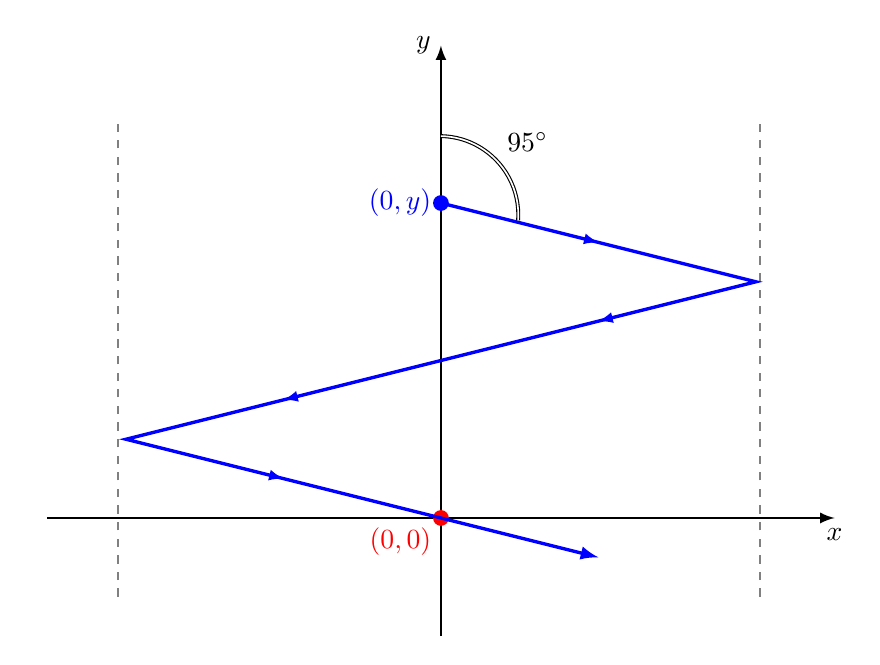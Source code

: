 \tikzstyle{line} = [draw,gray,thick]
\tikzstyle{arrow} = [->,>=latex,thick]
\begin{tikzpicture}[scale=1]

%\draw[gray] (0,0) grid (12,15);

\draw[arrow,black] (-5,0)--(5,0) node[below]{$x$};
\draw[arrow,black] (0,-1.5)--(0,6) node[left]{$y$};

\node[below left,red] at (0,0) {$(0,0)$};

\fill[red] (0,0) circle (0.1);

\fill[blue] (0,4) circle (0.1) node[left] {$(0,y)$};

% Arrows
\draw[->,>=latex,blue,thick] (0,4)--++(2,-0.5);
\draw[->,>=latex,blue,thick] (4,3)--++(-2,-0.5);
\draw[->,>=latex,blue, thick] (0,2)--++(-2,-0.5);
\draw[->,>=latex,blue,thick] (-4,1)--++(2,-0.5);

% Ray
\draw[->,>=latex,blue,very thick] (0,4)--++(4,-1)--++(-8,-2)--++(6,-1.5);

% Borders
\draw[gray, thick, dashed] (-4.1,-1)--++(0,6);
\draw[gray, thick, dashed] (4.05,-1)--++(0,6);


% Angle
\draw[double] (0,4.85) arc (89:-4:1) node[midway, above right]{$95^\circ$};

\end{tikzpicture}
